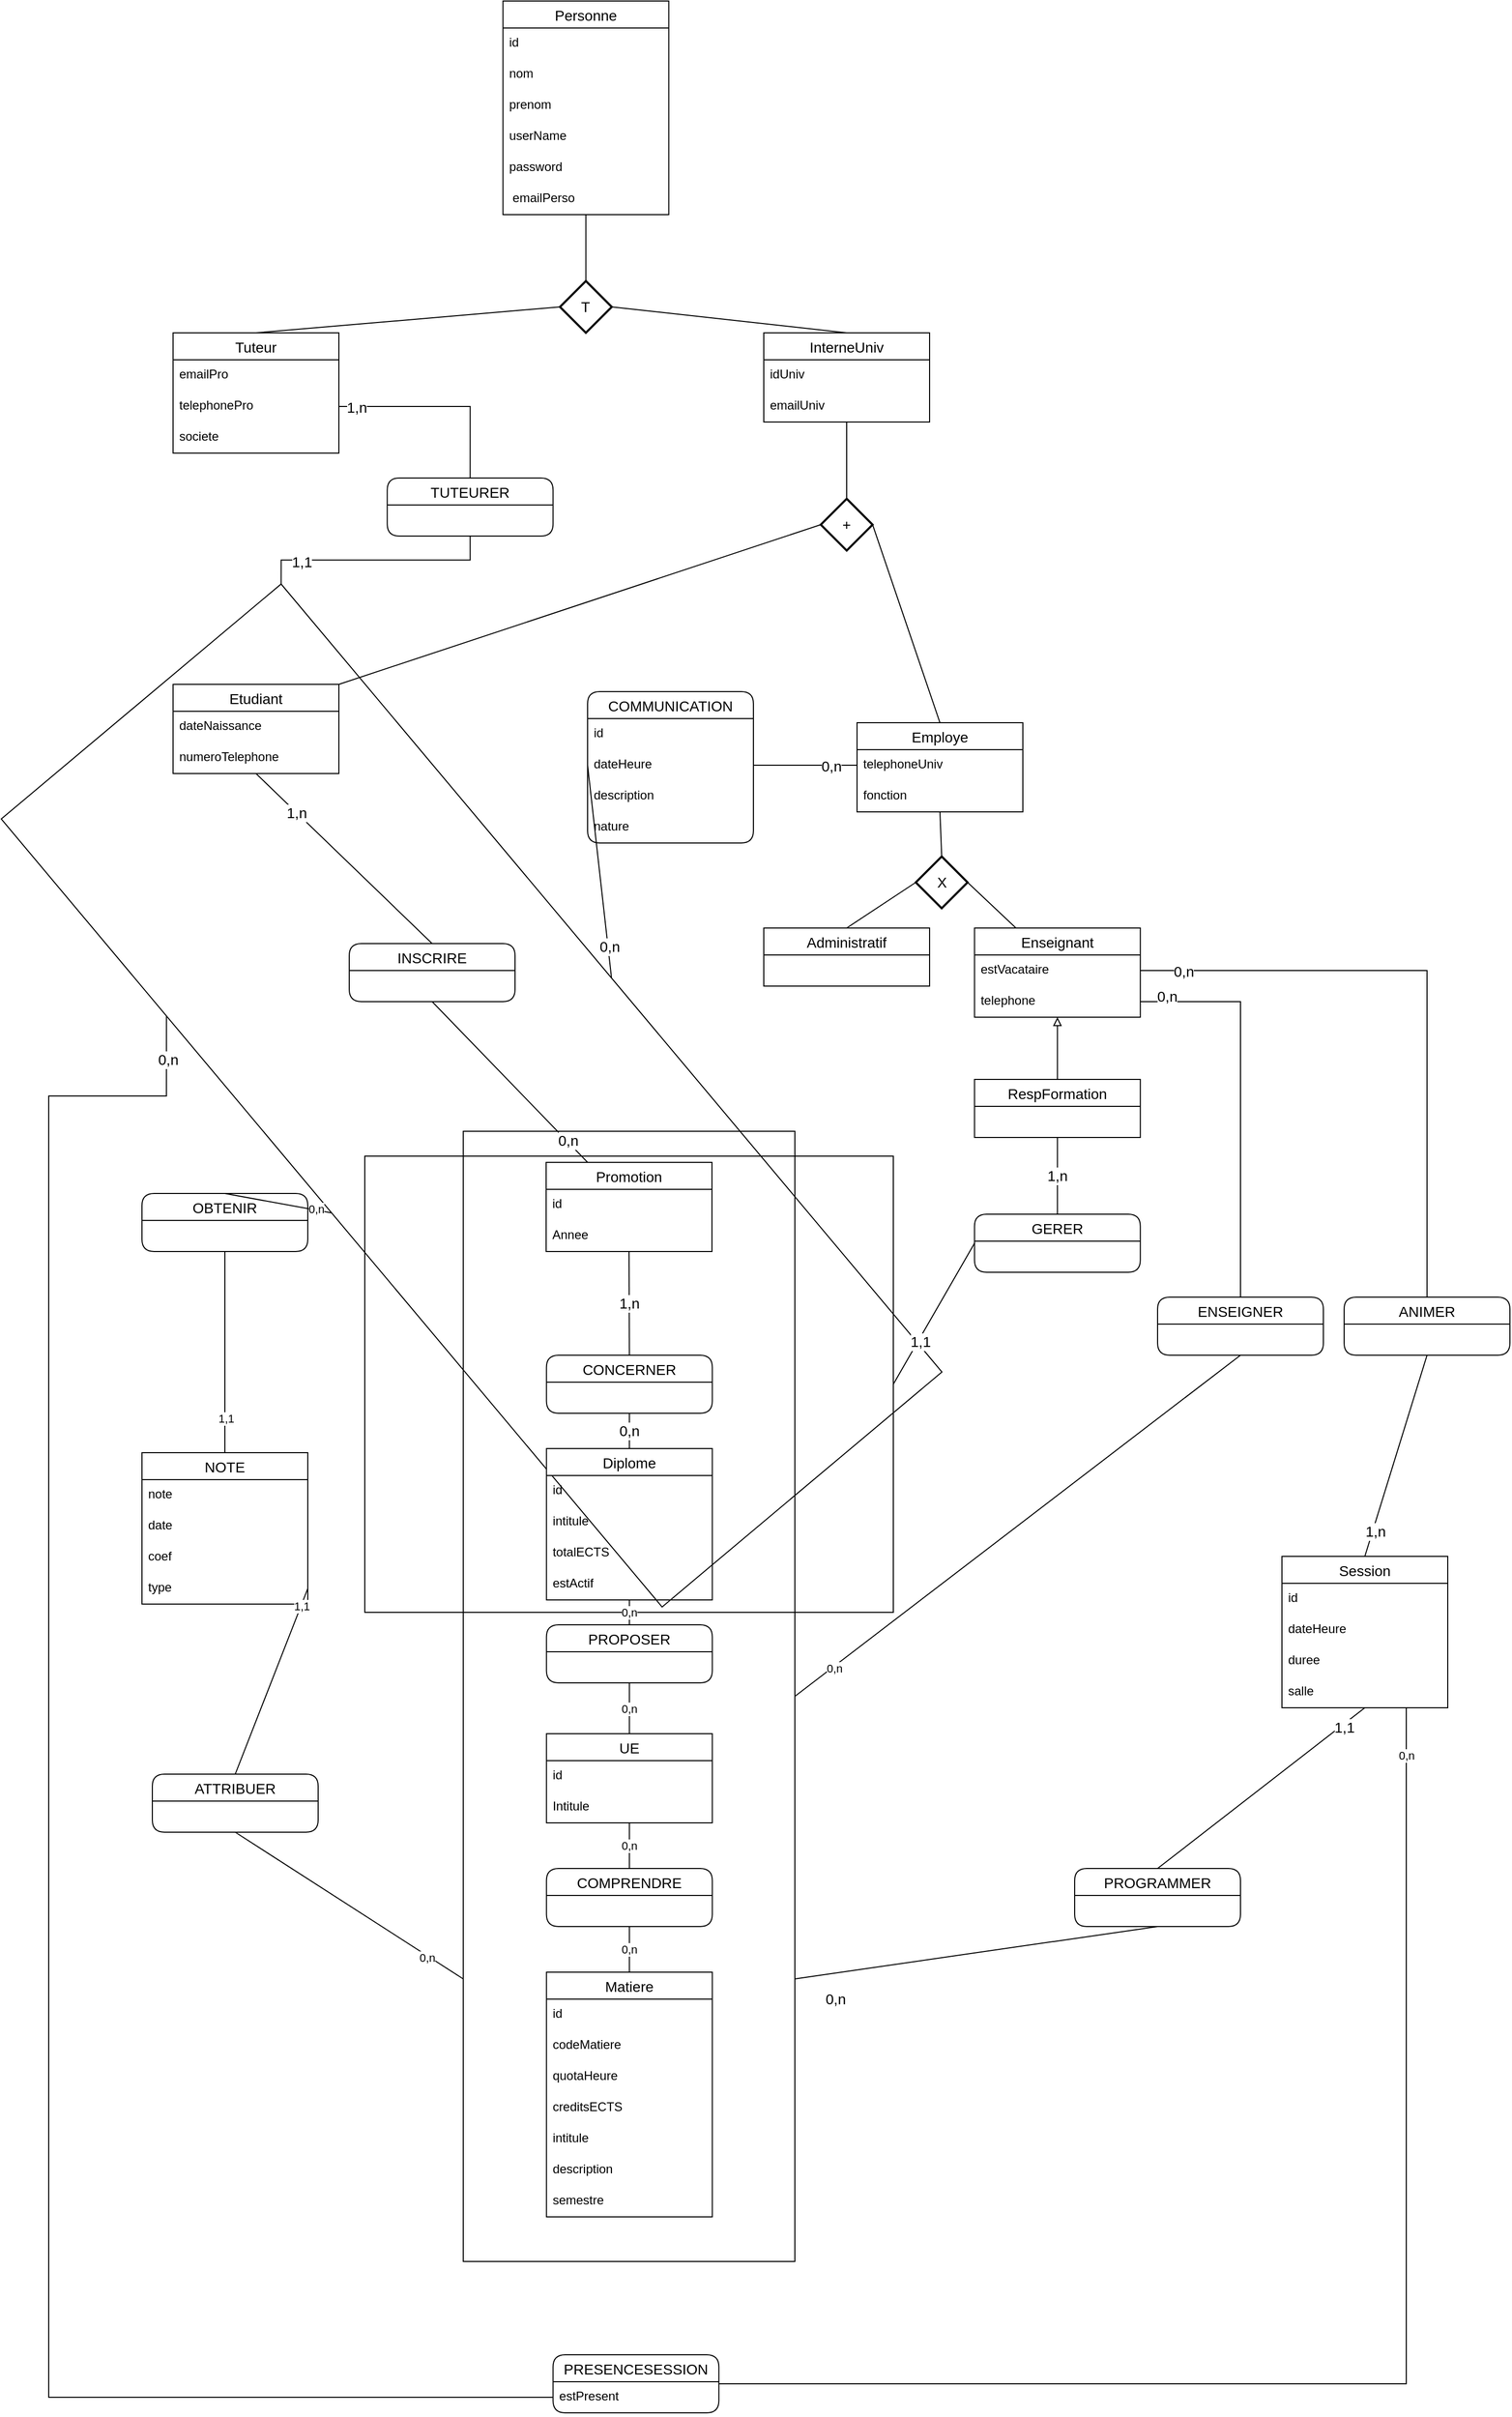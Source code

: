 <mxfile version="14.1.8" type="device"><diagram id="rpFKfoeSvzgaJjMg5E3Y" name="Page-1"><mxGraphModel dx="2290" dy="2015" grid="1" gridSize="10" guides="1" tooltips="1" connect="1" arrows="1" fold="1" page="1" pageScale="1" pageWidth="827" pageHeight="1169" math="0" shadow="0"><root><mxCell id="0"/><mxCell id="1" parent="0"/><mxCell id="PrtuL1rnlKl84tK8zov6-2" value="" style="rounded=0;whiteSpace=wrap;html=1;fillColor=none;" vertex="1" parent="1"><mxGeometry x="345" y="924" width="510" height="440" as="geometry"/></mxCell><mxCell id="FFL7MFZienqglVboOI_r-2" style="rounded=0;orthogonalLoop=1;jettySize=auto;html=1;exitX=0;exitY=0.75;exitDx=0;exitDy=0;entryX=0.5;entryY=1;entryDx=0;entryDy=0;endArrow=none;endFill=0;" parent="1" source="j563xRHMM8mKRZZIL-Bn-172" target="FFL7MFZienqglVboOI_r-1" edge="1"><mxGeometry relative="1" as="geometry"><mxPoint x="340" y="1718" as="targetPoint"/></mxGeometry></mxCell><mxCell id="FFL7MFZienqglVboOI_r-5" value="0,n" style="edgeLabel;html=1;align=center;verticalAlign=middle;resizable=0;points=[];" parent="FFL7MFZienqglVboOI_r-2" vertex="1" connectable="0"><mxGeometry x="-0.685" y="2" relative="1" as="geometry"><mxPoint as="offset"/></mxGeometry></mxCell><mxCell id="j563xRHMM8mKRZZIL-Bn-172" value="" style="rounded=0;whiteSpace=wrap;html=1;startSize=26;fontSize=14;fillColor=none;" parent="1" vertex="1"><mxGeometry x="440" y="900" width="320" height="1090" as="geometry"/></mxCell><mxCell id="j563xRHMM8mKRZZIL-Bn-251" value="" style="rounded=0;whiteSpace=wrap;html=1;startSize=26;fontSize=14;rotation=50;fillColor=none;" parent="1" vertex="1"><mxGeometry x="-47.94" y="689.26" width="992.02" height="352.5" as="geometry"/></mxCell><mxCell id="j563xRHMM8mKRZZIL-Bn-14" value="0,n" style="edgeStyle=orthogonalEdgeStyle;rounded=0;orthogonalLoop=1;jettySize=auto;html=1;endArrow=none;endFill=0;" parent="1" source="j563xRHMM8mKRZZIL-Bn-1" target="j563xRHMM8mKRZZIL-Bn-10" edge="1"><mxGeometry relative="1" as="geometry"/></mxCell><mxCell id="j563xRHMM8mKRZZIL-Bn-1" value="Matiere" style="swimlane;fontStyle=0;childLayout=stackLayout;horizontal=1;startSize=26;horizontalStack=0;resizeParent=1;resizeParentMax=0;resizeLast=0;collapsible=1;marginBottom=0;align=center;fontSize=14;" parent="1" vertex="1"><mxGeometry x="520.32" y="1711" width="160" height="236" as="geometry"/></mxCell><mxCell id="j563xRHMM8mKRZZIL-Bn-2" value="id" style="text;strokeColor=none;fillColor=none;spacingLeft=4;spacingRight=4;overflow=hidden;rotatable=0;points=[[0,0.5],[1,0.5]];portConstraint=eastwest;fontSize=12;" parent="j563xRHMM8mKRZZIL-Bn-1" vertex="1"><mxGeometry y="26" width="160" height="30" as="geometry"/></mxCell><mxCell id="j563xRHMM8mKRZZIL-Bn-34" value="codeMatiere" style="text;strokeColor=none;fillColor=none;spacingLeft=4;spacingRight=4;overflow=hidden;rotatable=0;points=[[0,0.5],[1,0.5]];portConstraint=eastwest;fontSize=12;" parent="j563xRHMM8mKRZZIL-Bn-1" vertex="1"><mxGeometry y="56" width="160" height="30" as="geometry"/></mxCell><mxCell id="j563xRHMM8mKRZZIL-Bn-35" value="quotaHeure" style="text;strokeColor=none;fillColor=none;spacingLeft=4;spacingRight=4;overflow=hidden;rotatable=0;points=[[0,0.5],[1,0.5]];portConstraint=eastwest;fontSize=12;" parent="j563xRHMM8mKRZZIL-Bn-1" vertex="1"><mxGeometry y="86" width="160" height="30" as="geometry"/></mxCell><mxCell id="j563xRHMM8mKRZZIL-Bn-36" value="creditsECTS" style="text;strokeColor=none;fillColor=none;spacingLeft=4;spacingRight=4;overflow=hidden;rotatable=0;points=[[0,0.5],[1,0.5]];portConstraint=eastwest;fontSize=12;" parent="j563xRHMM8mKRZZIL-Bn-1" vertex="1"><mxGeometry y="116" width="160" height="30" as="geometry"/></mxCell><mxCell id="j563xRHMM8mKRZZIL-Bn-37" value="intitule" style="text;strokeColor=none;fillColor=none;spacingLeft=4;spacingRight=4;overflow=hidden;rotatable=0;points=[[0,0.5],[1,0.5]];portConstraint=eastwest;fontSize=12;" parent="j563xRHMM8mKRZZIL-Bn-1" vertex="1"><mxGeometry y="146" width="160" height="30" as="geometry"/></mxCell><mxCell id="j563xRHMM8mKRZZIL-Bn-38" value="description" style="text;strokeColor=none;fillColor=none;spacingLeft=4;spacingRight=4;overflow=hidden;rotatable=0;points=[[0,0.5],[1,0.5]];portConstraint=eastwest;fontSize=12;" parent="j563xRHMM8mKRZZIL-Bn-1" vertex="1"><mxGeometry y="176" width="160" height="30" as="geometry"/></mxCell><mxCell id="j563xRHMM8mKRZZIL-Bn-106" value="semestre" style="text;strokeColor=none;fillColor=none;spacingLeft=4;spacingRight=4;overflow=hidden;rotatable=0;points=[[0,0.5],[1,0.5]];portConstraint=eastwest;fontSize=12;" parent="j563xRHMM8mKRZZIL-Bn-1" vertex="1"><mxGeometry y="206" width="160" height="30" as="geometry"/></mxCell><mxCell id="j563xRHMM8mKRZZIL-Bn-31" value="0,n" style="edgeStyle=orthogonalEdgeStyle;rounded=0;orthogonalLoop=1;jettySize=auto;html=1;exitX=0.5;exitY=0;exitDx=0;exitDy=0;entryX=0.5;entryY=1;entryDx=0;entryDy=0;endArrow=none;endFill=0;" parent="1" source="j563xRHMM8mKRZZIL-Bn-10" target="j563xRHMM8mKRZZIL-Bn-26" edge="1"><mxGeometry relative="1" as="geometry"/></mxCell><mxCell id="j563xRHMM8mKRZZIL-Bn-10" value="COMPRENDRE" style="swimlane;fontStyle=0;childLayout=stackLayout;horizontal=1;startSize=26;horizontalStack=0;resizeParent=1;resizeParentMax=0;resizeLast=0;collapsible=1;marginBottom=0;align=center;fontSize=14;rounded=1;" parent="1" vertex="1"><mxGeometry x="520.32" y="1611" width="160" height="56" as="geometry"/></mxCell><mxCell id="j563xRHMM8mKRZZIL-Bn-138" value="0,n" style="edgeStyle=none;rounded=0;orthogonalLoop=1;jettySize=auto;html=1;exitX=0.5;exitY=0;exitDx=0;exitDy=0;entryX=0.5;entryY=1;entryDx=0;entryDy=0;startSize=26;endArrow=none;endFill=0;fontSize=14;" parent="1" source="j563xRHMM8mKRZZIL-Bn-18" target="j563xRHMM8mKRZZIL-Bn-115" edge="1"><mxGeometry relative="1" as="geometry"/></mxCell><mxCell id="j563xRHMM8mKRZZIL-Bn-18" value="Diplome" style="swimlane;fontStyle=0;childLayout=stackLayout;horizontal=1;startSize=26;horizontalStack=0;resizeParent=1;resizeParentMax=0;resizeLast=0;collapsible=1;marginBottom=0;align=center;fontSize=14;" parent="1" vertex="1"><mxGeometry x="520.32" y="1206" width="160" height="146" as="geometry"/></mxCell><mxCell id="j563xRHMM8mKRZZIL-Bn-19" value="id" style="text;strokeColor=none;fillColor=none;spacingLeft=4;spacingRight=4;overflow=hidden;rotatable=0;points=[[0,0.5],[1,0.5]];portConstraint=eastwest;fontSize=12;" parent="j563xRHMM8mKRZZIL-Bn-18" vertex="1"><mxGeometry y="26" width="160" height="30" as="geometry"/></mxCell><mxCell id="j563xRHMM8mKRZZIL-Bn-40" value="intitule" style="text;strokeColor=none;fillColor=none;spacingLeft=4;spacingRight=4;overflow=hidden;rotatable=0;points=[[0,0.5],[1,0.5]];portConstraint=eastwest;fontSize=12;" parent="j563xRHMM8mKRZZIL-Bn-18" vertex="1"><mxGeometry y="56" width="160" height="30" as="geometry"/></mxCell><mxCell id="j563xRHMM8mKRZZIL-Bn-112" value="totalECTS" style="text;strokeColor=none;fillColor=none;spacingLeft=4;spacingRight=4;overflow=hidden;rotatable=0;points=[[0,0.5],[1,0.5]];portConstraint=eastwest;fontSize=12;" parent="j563xRHMM8mKRZZIL-Bn-18" vertex="1"><mxGeometry y="86" width="160" height="30" as="geometry"/></mxCell><mxCell id="hlmZRe7ERdt_33pC8Czv-1" value="estActif" style="text;strokeColor=none;fillColor=none;spacingLeft=4;spacingRight=4;overflow=hidden;rotatable=0;points=[[0,0.5],[1,0.5]];portConstraint=eastwest;fontSize=12;" parent="j563xRHMM8mKRZZIL-Bn-18" vertex="1"><mxGeometry y="116" width="160" height="30" as="geometry"/></mxCell><mxCell id="j563xRHMM8mKRZZIL-Bn-29" value="0,n" style="edgeStyle=orthogonalEdgeStyle;rounded=0;orthogonalLoop=1;jettySize=auto;html=1;exitX=0.5;exitY=0;exitDx=0;exitDy=0;entryX=0.5;entryY=1;entryDx=0;entryDy=0;endArrow=none;endFill=0;" parent="1" source="j563xRHMM8mKRZZIL-Bn-25" target="j563xRHMM8mKRZZIL-Bn-18" edge="1"><mxGeometry relative="1" as="geometry"/></mxCell><mxCell id="j563xRHMM8mKRZZIL-Bn-25" value="PROPOSER" style="swimlane;fontStyle=0;childLayout=stackLayout;horizontal=1;startSize=26;horizontalStack=0;resizeParent=1;resizeParentMax=0;resizeLast=0;collapsible=1;marginBottom=0;align=center;fontSize=14;rounded=1;" parent="1" vertex="1"><mxGeometry x="520.32" y="1376" width="160" height="56" as="geometry"/></mxCell><mxCell id="j563xRHMM8mKRZZIL-Bn-28" value="0,n" style="edgeStyle=orthogonalEdgeStyle;rounded=0;orthogonalLoop=1;jettySize=auto;html=1;exitX=0.5;exitY=0;exitDx=0;exitDy=0;entryX=0.5;entryY=1;entryDx=0;entryDy=0;endArrow=none;endFill=0;" parent="1" source="j563xRHMM8mKRZZIL-Bn-26" target="j563xRHMM8mKRZZIL-Bn-25" edge="1"><mxGeometry relative="1" as="geometry"/></mxCell><mxCell id="j563xRHMM8mKRZZIL-Bn-26" value="UE" style="swimlane;fontStyle=0;childLayout=stackLayout;horizontal=1;startSize=26;horizontalStack=0;resizeParent=1;resizeParentMax=0;resizeLast=0;collapsible=1;marginBottom=0;align=center;fontSize=14;" parent="1" vertex="1"><mxGeometry x="520.32" y="1481" width="160" height="86" as="geometry"/></mxCell><mxCell id="j563xRHMM8mKRZZIL-Bn-27" value="id" style="text;strokeColor=none;fillColor=none;spacingLeft=4;spacingRight=4;overflow=hidden;rotatable=0;points=[[0,0.5],[1,0.5]];portConstraint=eastwest;fontSize=12;" parent="j563xRHMM8mKRZZIL-Bn-26" vertex="1"><mxGeometry y="26" width="160" height="30" as="geometry"/></mxCell><mxCell id="j563xRHMM8mKRZZIL-Bn-39" value="Intitule" style="text;strokeColor=none;fillColor=none;spacingLeft=4;spacingRight=4;overflow=hidden;rotatable=0;points=[[0,0.5],[1,0.5]];portConstraint=eastwest;fontSize=12;" parent="j563xRHMM8mKRZZIL-Bn-26" vertex="1"><mxGeometry y="56" width="160" height="30" as="geometry"/></mxCell><mxCell id="j563xRHMM8mKRZZIL-Bn-57" value="InterneUniv" style="swimlane;fontStyle=0;childLayout=stackLayout;horizontal=1;startSize=26;horizontalStack=0;resizeParent=1;resizeParentMax=0;resizeLast=0;collapsible=1;marginBottom=0;align=center;fontSize=14;" parent="1" vertex="1"><mxGeometry x="730.01" y="130" width="160" height="86" as="geometry"/></mxCell><mxCell id="j563xRHMM8mKRZZIL-Bn-58" value="idUniv" style="text;strokeColor=none;fillColor=none;spacingLeft=4;spacingRight=4;overflow=hidden;rotatable=0;points=[[0,0.5],[1,0.5]];portConstraint=eastwest;fontSize=12;" parent="j563xRHMM8mKRZZIL-Bn-57" vertex="1"><mxGeometry y="26" width="160" height="30" as="geometry"/></mxCell><mxCell id="j563xRHMM8mKRZZIL-Bn-59" value="emailUniv" style="text;strokeColor=none;fillColor=none;spacingLeft=4;spacingRight=4;overflow=hidden;rotatable=0;points=[[0,0.5],[1,0.5]];portConstraint=eastwest;fontSize=12;" parent="j563xRHMM8mKRZZIL-Bn-57" vertex="1"><mxGeometry y="56" width="160" height="30" as="geometry"/></mxCell><mxCell id="j563xRHMM8mKRZZIL-Bn-61" value="Personne" style="swimlane;fontStyle=0;childLayout=stackLayout;horizontal=1;startSize=26;horizontalStack=0;resizeParent=1;resizeParentMax=0;resizeLast=0;collapsible=1;marginBottom=0;align=center;fontSize=14;" parent="1" vertex="1"><mxGeometry x="478.34" y="-190" width="160" height="206" as="geometry"/></mxCell><mxCell id="j563xRHMM8mKRZZIL-Bn-62" value="id" style="text;strokeColor=none;fillColor=none;spacingLeft=4;spacingRight=4;overflow=hidden;rotatable=0;points=[[0,0.5],[1,0.5]];portConstraint=eastwest;fontSize=12;" parent="j563xRHMM8mKRZZIL-Bn-61" vertex="1"><mxGeometry y="26" width="160" height="30" as="geometry"/></mxCell><mxCell id="j563xRHMM8mKRZZIL-Bn-63" value="nom" style="text;strokeColor=none;fillColor=none;spacingLeft=4;spacingRight=4;overflow=hidden;rotatable=0;points=[[0,0.5],[1,0.5]];portConstraint=eastwest;fontSize=12;" parent="j563xRHMM8mKRZZIL-Bn-61" vertex="1"><mxGeometry y="56" width="160" height="30" as="geometry"/></mxCell><mxCell id="j563xRHMM8mKRZZIL-Bn-64" value="prenom" style="text;strokeColor=none;fillColor=none;spacingLeft=4;spacingRight=4;overflow=hidden;rotatable=0;points=[[0,0.5],[1,0.5]];portConstraint=eastwest;fontSize=12;" parent="j563xRHMM8mKRZZIL-Bn-61" vertex="1"><mxGeometry y="86" width="160" height="30" as="geometry"/></mxCell><mxCell id="6xv1GOKm6Z95DP7xtfan-1" value="userName" style="text;strokeColor=none;fillColor=none;spacingLeft=4;spacingRight=4;overflow=hidden;rotatable=0;points=[[0,0.5],[1,0.5]];portConstraint=eastwest;fontSize=12;" parent="j563xRHMM8mKRZZIL-Bn-61" vertex="1"><mxGeometry y="116" width="160" height="30" as="geometry"/></mxCell><mxCell id="6xv1GOKm6Z95DP7xtfan-2" value="password" style="text;strokeColor=none;fillColor=none;spacingLeft=4;spacingRight=4;overflow=hidden;rotatable=0;points=[[0,0.5],[1,0.5]];portConstraint=eastwest;fontSize=12;" parent="j563xRHMM8mKRZZIL-Bn-61" vertex="1"><mxGeometry y="146" width="160" height="30" as="geometry"/></mxCell><mxCell id="6xv1GOKm6Z95DP7xtfan-4" value=" emailPerso" style="text;strokeColor=none;fillColor=none;spacingLeft=4;spacingRight=4;overflow=hidden;rotatable=0;points=[[0,0.5],[1,0.5]];portConstraint=eastwest;fontSize=12;" parent="j563xRHMM8mKRZZIL-Bn-61" vertex="1"><mxGeometry y="176" width="160" height="30" as="geometry"/></mxCell><mxCell id="j563xRHMM8mKRZZIL-Bn-66" value="Tuteur" style="swimlane;fontStyle=0;childLayout=stackLayout;horizontal=1;startSize=26;horizontalStack=0;resizeParent=1;resizeParentMax=0;resizeLast=0;collapsible=1;marginBottom=0;align=center;fontSize=14;" parent="1" vertex="1"><mxGeometry x="160" y="130" width="160" height="116" as="geometry"/></mxCell><mxCell id="j563xRHMM8mKRZZIL-Bn-67" value="emailPro" style="text;strokeColor=none;fillColor=none;spacingLeft=4;spacingRight=4;overflow=hidden;rotatable=0;points=[[0,0.5],[1,0.5]];portConstraint=eastwest;fontSize=12;" parent="j563xRHMM8mKRZZIL-Bn-66" vertex="1"><mxGeometry y="26" width="160" height="30" as="geometry"/></mxCell><mxCell id="j563xRHMM8mKRZZIL-Bn-68" value="telephonePro" style="text;strokeColor=none;fillColor=none;spacingLeft=4;spacingRight=4;overflow=hidden;rotatable=0;points=[[0,0.5],[1,0.5]];portConstraint=eastwest;fontSize=12;" parent="j563xRHMM8mKRZZIL-Bn-66" vertex="1"><mxGeometry y="56" width="160" height="30" as="geometry"/></mxCell><mxCell id="j563xRHMM8mKRZZIL-Bn-69" value="societe" style="text;strokeColor=none;fillColor=none;spacingLeft=4;spacingRight=4;overflow=hidden;rotatable=0;points=[[0,0.5],[1,0.5]];portConstraint=eastwest;fontSize=12;" parent="j563xRHMM8mKRZZIL-Bn-66" vertex="1"><mxGeometry y="86" width="160" height="30" as="geometry"/></mxCell><mxCell id="j563xRHMM8mKRZZIL-Bn-93" style="rounded=0;orthogonalLoop=1;jettySize=auto;html=1;exitX=1;exitY=0;exitDx=0;exitDy=0;entryX=0;entryY=0.5;entryDx=0;entryDy=0;entryPerimeter=0;startSize=26;endArrow=none;endFill=0;fontSize=14;" parent="1" source="j563xRHMM8mKRZZIL-Bn-70" target="j563xRHMM8mKRZZIL-Bn-223" edge="1"><mxGeometry relative="1" as="geometry"><mxPoint x="778.35" y="406" as="targetPoint"/></mxGeometry></mxCell><mxCell id="j563xRHMM8mKRZZIL-Bn-150" style="edgeStyle=none;rounded=0;orthogonalLoop=1;jettySize=auto;html=1;exitX=0.5;exitY=0;exitDx=0;exitDy=0;startSize=26;endArrow=none;endFill=0;fontSize=14;entryX=0;entryY=0.5;entryDx=0;entryDy=0;" parent="1" source="j563xRHMM8mKRZZIL-Bn-251" target="j563xRHMM8mKRZZIL-Bn-247" edge="1"><mxGeometry relative="1" as="geometry"><mxPoint x="490" y="610" as="targetPoint"/></mxGeometry></mxCell><mxCell id="j563xRHMM8mKRZZIL-Bn-211" value="0,n" style="edgeLabel;html=1;align=center;verticalAlign=middle;resizable=0;points=[];fontSize=14;" parent="j563xRHMM8mKRZZIL-Bn-150" vertex="1" connectable="0"><mxGeometry x="-0.698" y="-1" relative="1" as="geometry"><mxPoint as="offset"/></mxGeometry></mxCell><mxCell id="j563xRHMM8mKRZZIL-Bn-70" value="Etudiant" style="swimlane;fontStyle=0;childLayout=stackLayout;horizontal=1;startSize=26;horizontalStack=0;resizeParent=1;resizeParentMax=0;resizeLast=0;collapsible=1;marginBottom=0;align=center;fontSize=14;" parent="1" vertex="1"><mxGeometry x="160" y="469" width="160" height="86" as="geometry"/></mxCell><mxCell id="j563xRHMM8mKRZZIL-Bn-71" value="dateNaissance" style="text;strokeColor=none;fillColor=none;spacingLeft=4;spacingRight=4;overflow=hidden;rotatable=0;points=[[0,0.5],[1,0.5]];portConstraint=eastwest;fontSize=12;" parent="j563xRHMM8mKRZZIL-Bn-70" vertex="1"><mxGeometry y="26" width="160" height="30" as="geometry"/></mxCell><mxCell id="j563xRHMM8mKRZZIL-Bn-73" value="numeroTelephone" style="text;strokeColor=none;fillColor=none;spacingLeft=4;spacingRight=4;overflow=hidden;rotatable=0;points=[[0,0.5],[1,0.5]];portConstraint=eastwest;fontSize=12;" parent="j563xRHMM8mKRZZIL-Bn-70" vertex="1"><mxGeometry y="56" width="160" height="30" as="geometry"/></mxCell><mxCell id="j563xRHMM8mKRZZIL-Bn-149" style="edgeStyle=none;rounded=0;orthogonalLoop=1;jettySize=auto;html=1;exitX=0;exitY=0.5;exitDx=0;exitDy=0;startSize=26;endArrow=none;endFill=0;fontSize=14;entryX=1;entryY=0.5;entryDx=0;entryDy=0;" parent="1" source="j563xRHMM8mKRZZIL-Bn-153" target="j563xRHMM8mKRZZIL-Bn-247" edge="1"><mxGeometry relative="1" as="geometry"><mxPoint x="730.01" y="551" as="sourcePoint"/><mxPoint x="770" y="610" as="targetPoint"/></mxGeometry></mxCell><mxCell id="j563xRHMM8mKRZZIL-Bn-210" value="0,n" style="edgeLabel;html=1;align=center;verticalAlign=middle;resizable=0;points=[];fontSize=14;" parent="j563xRHMM8mKRZZIL-Bn-149" vertex="1" connectable="0"><mxGeometry x="-0.492" y="1" relative="1" as="geometry"><mxPoint as="offset"/></mxGeometry></mxCell><mxCell id="j563xRHMM8mKRZZIL-Bn-155" style="edgeStyle=none;rounded=0;orthogonalLoop=1;jettySize=auto;html=1;exitX=0.5;exitY=0;exitDx=0;exitDy=0;entryX=0;entryY=0.5;entryDx=0;entryDy=0;entryPerimeter=0;startSize=26;endArrow=none;endFill=0;fontSize=14;" parent="1" source="j563xRHMM8mKRZZIL-Bn-74" target="j563xRHMM8mKRZZIL-Bn-221" edge="1"><mxGeometry relative="1" as="geometry"><mxPoint x="870.02" y="675.0" as="targetPoint"/></mxGeometry></mxCell><mxCell id="j563xRHMM8mKRZZIL-Bn-74" value="Administratif" style="swimlane;fontStyle=0;childLayout=stackLayout;horizontal=1;startSize=26;horizontalStack=0;resizeParent=1;resizeParentMax=0;resizeLast=0;collapsible=1;marginBottom=0;align=center;fontSize=14;" parent="1" vertex="1"><mxGeometry x="730.01" y="704" width="160" height="56" as="geometry"/></mxCell><mxCell id="j563xRHMM8mKRZZIL-Bn-127" value="1,n" style="edgeStyle=none;rounded=0;orthogonalLoop=1;jettySize=auto;html=1;exitX=0.5;exitY=1;exitDx=0;exitDy=0;entryX=0.5;entryY=0;entryDx=0;entryDy=0;startSize=26;endArrow=none;endFill=0;fontSize=14;" parent="1" source="j563xRHMM8mKRZZIL-Bn-78" target="j563xRHMM8mKRZZIL-Bn-126" edge="1"><mxGeometry relative="1" as="geometry"/></mxCell><mxCell id="j563xRHMM8mKRZZIL-Bn-232" style="edgeStyle=none;rounded=0;orthogonalLoop=1;jettySize=auto;html=1;exitX=0.5;exitY=0;exitDx=0;exitDy=0;entryX=0.5;entryY=1;entryDx=0;entryDy=0;startSize=26;endArrow=block;endFill=0;fontSize=14;" parent="1" source="j563xRHMM8mKRZZIL-Bn-78" target="j563xRHMM8mKRZZIL-Bn-82" edge="1"><mxGeometry relative="1" as="geometry"/></mxCell><mxCell id="j563xRHMM8mKRZZIL-Bn-78" value="RespFormation" style="swimlane;fontStyle=0;childLayout=stackLayout;horizontal=1;startSize=26;horizontalStack=0;resizeParent=1;resizeParentMax=0;resizeLast=0;collapsible=1;marginBottom=0;align=center;fontSize=14;" parent="1" vertex="1"><mxGeometry x="933.35" y="850" width="160" height="56" as="geometry"/></mxCell><mxCell id="j563xRHMM8mKRZZIL-Bn-164" style="edgeStyle=orthogonalEdgeStyle;rounded=0;orthogonalLoop=1;jettySize=auto;html=1;exitX=1;exitY=0.5;exitDx=0;exitDy=0;entryX=0.5;entryY=0;entryDx=0;entryDy=0;startSize=26;endArrow=none;endFill=0;fontSize=14;" parent="1" source="j563xRHMM8mKRZZIL-Bn-97" target="j563xRHMM8mKRZZIL-Bn-162" edge="1"><mxGeometry relative="1" as="geometry"/></mxCell><mxCell id="j563xRHMM8mKRZZIL-Bn-218" value="0,n" style="edgeLabel;html=1;align=center;verticalAlign=middle;resizable=0;points=[];fontSize=14;" parent="j563xRHMM8mKRZZIL-Bn-164" vertex="1" connectable="0"><mxGeometry x="-0.869" y="5" relative="1" as="geometry"><mxPoint as="offset"/></mxGeometry></mxCell><mxCell id="j563xRHMM8mKRZZIL-Bn-166" style="edgeStyle=orthogonalEdgeStyle;rounded=0;orthogonalLoop=1;jettySize=auto;html=1;exitX=1;exitY=0.5;exitDx=0;exitDy=0;entryX=0.5;entryY=0;entryDx=0;entryDy=0;startSize=26;endArrow=none;endFill=0;fontSize=14;" parent="1" source="j563xRHMM8mKRZZIL-Bn-83" target="j563xRHMM8mKRZZIL-Bn-163" edge="1"><mxGeometry relative="1" as="geometry"/></mxCell><mxCell id="j563xRHMM8mKRZZIL-Bn-220" value="0,n" style="edgeLabel;html=1;align=center;verticalAlign=middle;resizable=0;points=[];fontSize=14;" parent="j563xRHMM8mKRZZIL-Bn-166" vertex="1" connectable="0"><mxGeometry x="-0.86" y="-1" relative="1" as="geometry"><mxPoint as="offset"/></mxGeometry></mxCell><mxCell id="j563xRHMM8mKRZZIL-Bn-82" value="Enseignant" style="swimlane;fontStyle=0;childLayout=stackLayout;horizontal=1;startSize=26;horizontalStack=0;resizeParent=1;resizeParentMax=0;resizeLast=0;collapsible=1;marginBottom=0;align=center;fontSize=14;" parent="1" vertex="1"><mxGeometry x="933.35" y="704" width="160" height="86" as="geometry"/></mxCell><mxCell id="j563xRHMM8mKRZZIL-Bn-83" value="estVacataire" style="text;strokeColor=none;fillColor=none;spacingLeft=4;spacingRight=4;overflow=hidden;rotatable=0;points=[[0,0.5],[1,0.5]];portConstraint=eastwest;fontSize=12;" parent="j563xRHMM8mKRZZIL-Bn-82" vertex="1"><mxGeometry y="26" width="160" height="30" as="geometry"/></mxCell><mxCell id="j563xRHMM8mKRZZIL-Bn-97" value="telephone" style="text;strokeColor=none;fillColor=none;spacingLeft=4;spacingRight=4;overflow=hidden;rotatable=0;points=[[0,0.5],[1,0.5]];portConstraint=eastwest;fontSize=12;" parent="j563xRHMM8mKRZZIL-Bn-82" vertex="1"><mxGeometry y="56" width="160" height="30" as="geometry"/></mxCell><mxCell id="j563xRHMM8mKRZZIL-Bn-90" style="edgeStyle=orthogonalEdgeStyle;rounded=0;orthogonalLoop=1;jettySize=auto;html=1;exitX=0.5;exitY=0;exitDx=0;exitDy=0;exitPerimeter=0;entryX=0.5;entryY=1;entryDx=0;entryDy=0;startSize=26;endArrow=none;endFill=0;fontSize=14;" parent="1" source="j563xRHMM8mKRZZIL-Bn-231" target="j563xRHMM8mKRZZIL-Bn-61" edge="1"><mxGeometry relative="1" as="geometry"><mxPoint x="558.335" y="200" as="sourcePoint"/></mxGeometry></mxCell><mxCell id="j563xRHMM8mKRZZIL-Bn-131" style="edgeStyle=none;rounded=0;orthogonalLoop=1;jettySize=auto;html=1;exitX=1;exitY=0.5;exitDx=0;exitDy=0;exitPerimeter=0;entryX=0.5;entryY=0;entryDx=0;entryDy=0;startSize=26;endArrow=none;endFill=0;fontSize=14;" parent="1" source="j563xRHMM8mKRZZIL-Bn-231" target="j563xRHMM8mKRZZIL-Bn-57" edge="1"><mxGeometry relative="1" as="geometry"><mxPoint x="590" y="110" as="sourcePoint"/></mxGeometry></mxCell><mxCell id="j563xRHMM8mKRZZIL-Bn-132" style="edgeStyle=none;rounded=0;orthogonalLoop=1;jettySize=auto;html=1;exitX=0;exitY=0.5;exitDx=0;exitDy=0;exitPerimeter=0;entryX=0.5;entryY=0;entryDx=0;entryDy=0;startSize=26;endArrow=none;endFill=0;fontSize=14;" parent="1" source="j563xRHMM8mKRZZIL-Bn-231" target="j563xRHMM8mKRZZIL-Bn-66" edge="1"><mxGeometry relative="1" as="geometry"><mxPoint x="526.67" y="110" as="sourcePoint"/></mxGeometry></mxCell><mxCell id="j563xRHMM8mKRZZIL-Bn-92" style="edgeStyle=orthogonalEdgeStyle;rounded=0;orthogonalLoop=1;jettySize=auto;html=1;exitX=0.5;exitY=0;exitDx=0;exitDy=0;exitPerimeter=0;entryX=0.5;entryY=1;entryDx=0;entryDy=0;startSize=26;endArrow=none;endFill=0;fontSize=14;" parent="1" source="j563xRHMM8mKRZZIL-Bn-223" target="j563xRHMM8mKRZZIL-Bn-57" edge="1"><mxGeometry relative="1" as="geometry"><mxPoint x="810.015" y="366" as="sourcePoint"/></mxGeometry></mxCell><mxCell id="j563xRHMM8mKRZZIL-Bn-98" value="Session" style="swimlane;fontStyle=0;childLayout=stackLayout;horizontal=1;startSize=26;horizontalStack=0;resizeParent=1;resizeParentMax=0;resizeLast=0;collapsible=1;marginBottom=0;align=center;fontSize=14;" parent="1" vertex="1"><mxGeometry x="1230" y="1310" width="160" height="146" as="geometry"/></mxCell><mxCell id="j563xRHMM8mKRZZIL-Bn-99" value="id" style="text;strokeColor=none;fillColor=none;spacingLeft=4;spacingRight=4;overflow=hidden;rotatable=0;points=[[0,0.5],[1,0.5]];portConstraint=eastwest;fontSize=12;" parent="j563xRHMM8mKRZZIL-Bn-98" vertex="1"><mxGeometry y="26" width="160" height="30" as="geometry"/></mxCell><mxCell id="j563xRHMM8mKRZZIL-Bn-100" value="dateHeure" style="text;strokeColor=none;fillColor=none;spacingLeft=4;spacingRight=4;overflow=hidden;rotatable=0;points=[[0,0.5],[1,0.5]];portConstraint=eastwest;fontSize=12;" parent="j563xRHMM8mKRZZIL-Bn-98" vertex="1"><mxGeometry y="56" width="160" height="30" as="geometry"/></mxCell><mxCell id="j563xRHMM8mKRZZIL-Bn-101" value="duree" style="text;strokeColor=none;fillColor=none;spacingLeft=4;spacingRight=4;overflow=hidden;rotatable=0;points=[[0,0.5],[1,0.5]];portConstraint=eastwest;fontSize=12;" parent="j563xRHMM8mKRZZIL-Bn-98" vertex="1"><mxGeometry y="86" width="160" height="30" as="geometry"/></mxCell><mxCell id="j563xRHMM8mKRZZIL-Bn-177" value="salle" style="text;strokeColor=none;fillColor=none;spacingLeft=4;spacingRight=4;overflow=hidden;rotatable=0;points=[[0,0.5],[1,0.5]];portConstraint=eastwest;fontSize=12;" parent="j563xRHMM8mKRZZIL-Bn-98" vertex="1"><mxGeometry y="116" width="160" height="30" as="geometry"/></mxCell><mxCell id="j563xRHMM8mKRZZIL-Bn-107" value="Promotion" style="swimlane;fontStyle=0;childLayout=stackLayout;horizontal=1;startSize=26;horizontalStack=0;resizeParent=1;resizeParentMax=0;resizeLast=0;collapsible=1;marginBottom=0;align=center;fontSize=14;" parent="1" vertex="1"><mxGeometry x="520" y="930" width="160" height="86" as="geometry"/></mxCell><mxCell id="j563xRHMM8mKRZZIL-Bn-108" value="id" style="text;strokeColor=none;fillColor=none;spacingLeft=4;spacingRight=4;overflow=hidden;rotatable=0;points=[[0,0.5],[1,0.5]];portConstraint=eastwest;fontSize=12;" parent="j563xRHMM8mKRZZIL-Bn-107" vertex="1"><mxGeometry y="26" width="160" height="30" as="geometry"/></mxCell><mxCell id="j563xRHMM8mKRZZIL-Bn-120" value="Annee" style="text;strokeColor=none;fillColor=none;spacingLeft=4;spacingRight=4;overflow=hidden;rotatable=0;points=[[0,0.5],[1,0.5]];portConstraint=eastwest;fontSize=12;" parent="j563xRHMM8mKRZZIL-Bn-107" vertex="1"><mxGeometry y="56" width="160" height="30" as="geometry"/></mxCell><mxCell id="j563xRHMM8mKRZZIL-Bn-139" value="1,n" style="edgeStyle=none;rounded=0;orthogonalLoop=1;jettySize=auto;html=1;exitX=0.5;exitY=0;exitDx=0;exitDy=0;entryX=0.5;entryY=1;entryDx=0;entryDy=0;startSize=26;endArrow=none;endFill=0;fontSize=14;" parent="1" source="j563xRHMM8mKRZZIL-Bn-115" target="j563xRHMM8mKRZZIL-Bn-107" edge="1"><mxGeometry relative="1" as="geometry"/></mxCell><mxCell id="j563xRHMM8mKRZZIL-Bn-115" value="CONCERNER" style="swimlane;fontStyle=0;childLayout=stackLayout;horizontal=1;startSize=26;horizontalStack=0;resizeParent=1;resizeParentMax=0;resizeLast=0;collapsible=1;marginBottom=0;align=center;fontSize=14;rounded=1;" parent="1" vertex="1"><mxGeometry x="520.32" y="1116" width="160" height="56" as="geometry"/></mxCell><mxCell id="j563xRHMM8mKRZZIL-Bn-130" style="edgeStyle=none;rounded=0;orthogonalLoop=1;jettySize=auto;html=1;exitX=0.5;exitY=1;exitDx=0;exitDy=0;entryX=0.25;entryY=0;entryDx=0;entryDy=0;startSize=26;endArrow=none;endFill=0;fontSize=14;" parent="1" source="j563xRHMM8mKRZZIL-Bn-125" target="j563xRHMM8mKRZZIL-Bn-107" edge="1"><mxGeometry relative="1" as="geometry"/></mxCell><mxCell id="j563xRHMM8mKRZZIL-Bn-208" value="0,n" style="edgeLabel;html=1;align=center;verticalAlign=middle;resizable=0;points=[];fontSize=14;" parent="j563xRHMM8mKRZZIL-Bn-130" vertex="1" connectable="0"><mxGeometry x="0.74" y="1" relative="1" as="geometry"><mxPoint as="offset"/></mxGeometry></mxCell><mxCell id="j563xRHMM8mKRZZIL-Bn-136" style="edgeStyle=none;rounded=0;orthogonalLoop=1;jettySize=auto;html=1;exitX=0.5;exitY=0;exitDx=0;exitDy=0;entryX=0.5;entryY=1;entryDx=0;entryDy=0;startSize=26;endArrow=none;endFill=0;fontSize=14;" parent="1" source="j563xRHMM8mKRZZIL-Bn-125" target="j563xRHMM8mKRZZIL-Bn-70" edge="1"><mxGeometry relative="1" as="geometry"/></mxCell><mxCell id="j563xRHMM8mKRZZIL-Bn-209" value="1,n" style="edgeLabel;html=1;align=center;verticalAlign=middle;resizable=0;points=[];fontSize=14;" parent="j563xRHMM8mKRZZIL-Bn-136" vertex="1" connectable="0"><mxGeometry x="0.539" relative="1" as="geometry"><mxPoint as="offset"/></mxGeometry></mxCell><mxCell id="j563xRHMM8mKRZZIL-Bn-125" value="INSCRIRE" style="swimlane;fontStyle=0;childLayout=stackLayout;horizontal=1;startSize=26;horizontalStack=0;resizeParent=1;resizeParentMax=0;resizeLast=0;collapsible=1;marginBottom=0;align=center;fontSize=14;rounded=1;" parent="1" vertex="1"><mxGeometry x="330" y="719" width="160" height="56" as="geometry"/></mxCell><mxCell id="j563xRHMM8mKRZZIL-Bn-128" style="edgeStyle=none;rounded=0;orthogonalLoop=1;jettySize=auto;html=1;exitX=0;exitY=0.5;exitDx=0;exitDy=0;entryX=1;entryY=0.5;entryDx=0;entryDy=0;startSize=26;endArrow=none;endFill=0;fontSize=14;" parent="1" source="j563xRHMM8mKRZZIL-Bn-126" target="PrtuL1rnlKl84tK8zov6-2" edge="1"><mxGeometry relative="1" as="geometry"/></mxCell><mxCell id="j563xRHMM8mKRZZIL-Bn-212" value="1,1" style="edgeLabel;html=1;align=center;verticalAlign=middle;resizable=0;points=[];fontSize=14;" parent="j563xRHMM8mKRZZIL-Bn-128" vertex="1" connectable="0"><mxGeometry x="0.378" y="2" relative="1" as="geometry"><mxPoint as="offset"/></mxGeometry></mxCell><mxCell id="j563xRHMM8mKRZZIL-Bn-126" value="GERER" style="swimlane;fontStyle=0;childLayout=stackLayout;horizontal=1;startSize=26;horizontalStack=0;resizeParent=1;resizeParentMax=0;resizeLast=0;collapsible=1;marginBottom=0;align=center;fontSize=14;rounded=1;" parent="1" vertex="1"><mxGeometry x="933.35" y="980" width="160" height="56" as="geometry"/></mxCell><mxCell id="j563xRHMM8mKRZZIL-Bn-135" style="edgeStyle=orthogonalEdgeStyle;rounded=0;orthogonalLoop=1;jettySize=auto;html=1;exitX=0.5;exitY=0;exitDx=0;exitDy=0;entryX=1;entryY=0.5;entryDx=0;entryDy=0;startSize=26;endArrow=none;endFill=0;fontSize=14;" parent="1" source="j563xRHMM8mKRZZIL-Bn-133" target="j563xRHMM8mKRZZIL-Bn-68" edge="1"><mxGeometry relative="1" as="geometry"/></mxCell><mxCell id="j563xRHMM8mKRZZIL-Bn-254" value="1,n" style="edgeLabel;html=1;align=center;verticalAlign=middle;resizable=0;points=[];fontSize=14;" parent="j563xRHMM8mKRZZIL-Bn-135" vertex="1" connectable="0"><mxGeometry x="0.823" y="1" relative="1" as="geometry"><mxPoint as="offset"/></mxGeometry></mxCell><mxCell id="j563xRHMM8mKRZZIL-Bn-252" style="edgeStyle=orthogonalEdgeStyle;rounded=0;orthogonalLoop=1;jettySize=auto;html=1;exitX=0.5;exitY=1;exitDx=0;exitDy=0;entryX=0;entryY=0;entryDx=0;entryDy=0;startSize=26;endArrow=none;endFill=0;fontSize=14;" parent="1" source="j563xRHMM8mKRZZIL-Bn-133" target="j563xRHMM8mKRZZIL-Bn-251" edge="1"><mxGeometry relative="1" as="geometry"/></mxCell><mxCell id="j563xRHMM8mKRZZIL-Bn-253" value="1,1" style="edgeLabel;html=1;align=center;verticalAlign=middle;resizable=0;points=[];fontSize=14;" parent="j563xRHMM8mKRZZIL-Bn-252" vertex="1" connectable="0"><mxGeometry x="0.63" y="2" relative="1" as="geometry"><mxPoint as="offset"/></mxGeometry></mxCell><mxCell id="j563xRHMM8mKRZZIL-Bn-133" value="TUTEURER" style="swimlane;fontStyle=0;childLayout=stackLayout;horizontal=1;startSize=26;horizontalStack=0;resizeParent=1;resizeParentMax=0;resizeLast=0;collapsible=1;marginBottom=0;align=center;fontSize=14;rounded=1;" parent="1" vertex="1"><mxGeometry x="366.67" y="270" width="160" height="56" as="geometry"/></mxCell><mxCell id="j563xRHMM8mKRZZIL-Bn-158" style="edgeStyle=none;rounded=0;orthogonalLoop=1;jettySize=auto;html=1;exitX=0.5;exitY=0;exitDx=0;exitDy=0;entryX=1;entryY=0.5;entryDx=0;entryDy=0;entryPerimeter=0;startSize=26;endArrow=none;endFill=0;fontSize=14;" parent="1" source="j563xRHMM8mKRZZIL-Bn-151" target="j563xRHMM8mKRZZIL-Bn-223" edge="1"><mxGeometry relative="1" as="geometry"><mxPoint x="810.015" y="406" as="targetPoint"/></mxGeometry></mxCell><mxCell id="j563xRHMM8mKRZZIL-Bn-151" value="Employe" style="swimlane;fontStyle=0;childLayout=stackLayout;horizontal=1;startSize=26;horizontalStack=0;resizeParent=1;resizeParentMax=0;resizeLast=0;collapsible=1;marginBottom=0;align=center;fontSize=14;" parent="1" vertex="1"><mxGeometry x="820" y="506" width="160" height="86" as="geometry"/></mxCell><mxCell id="j563xRHMM8mKRZZIL-Bn-153" value="telephoneUniv" style="text;strokeColor=none;fillColor=none;spacingLeft=4;spacingRight=4;overflow=hidden;rotatable=0;points=[[0,0.5],[1,0.5]];portConstraint=eastwest;fontSize=12;" parent="j563xRHMM8mKRZZIL-Bn-151" vertex="1"><mxGeometry y="26" width="160" height="30" as="geometry"/></mxCell><mxCell id="j563xRHMM8mKRZZIL-Bn-159" value="fonction" style="text;strokeColor=none;fillColor=none;spacingLeft=4;spacingRight=4;overflow=hidden;rotatable=0;points=[[0,0.5],[1,0.5]];portConstraint=eastwest;fontSize=12;" parent="j563xRHMM8mKRZZIL-Bn-151" vertex="1"><mxGeometry y="56" width="160" height="30" as="geometry"/></mxCell><mxCell id="j563xRHMM8mKRZZIL-Bn-157" style="edgeStyle=none;rounded=0;orthogonalLoop=1;jettySize=auto;html=1;exitX=0.5;exitY=0;exitDx=0;exitDy=0;exitPerimeter=0;entryX=0.5;entryY=1;entryDx=0;entryDy=0;startSize=26;endArrow=none;endFill=0;fontSize=14;" parent="1" source="j563xRHMM8mKRZZIL-Bn-221" target="j563xRHMM8mKRZZIL-Bn-151" edge="1"><mxGeometry relative="1" as="geometry"><mxPoint x="810.015" y="620.0" as="sourcePoint"/></mxGeometry></mxCell><mxCell id="j563xRHMM8mKRZZIL-Bn-165" style="edgeStyle=none;rounded=0;orthogonalLoop=1;jettySize=auto;html=1;exitX=0.5;exitY=1;exitDx=0;exitDy=0;entryX=1;entryY=0.5;entryDx=0;entryDy=0;startSize=26;endArrow=none;endFill=0;fontSize=14;" parent="1" source="j563xRHMM8mKRZZIL-Bn-162" target="j563xRHMM8mKRZZIL-Bn-172" edge="1"><mxGeometry relative="1" as="geometry"/></mxCell><mxCell id="5TgN7SpA_xDzBviRBjnf-11" value="0,n" style="edgeLabel;html=1;align=center;verticalAlign=middle;resizable=0;points=[];" parent="j563xRHMM8mKRZZIL-Bn-165" vertex="1" connectable="0"><mxGeometry x="0.826" y="1" relative="1" as="geometry"><mxPoint as="offset"/></mxGeometry></mxCell><mxCell id="j563xRHMM8mKRZZIL-Bn-162" value="ENSEIGNER" style="swimlane;fontStyle=0;childLayout=stackLayout;horizontal=1;startSize=26;horizontalStack=0;resizeParent=1;resizeParentMax=0;resizeLast=0;collapsible=1;marginBottom=0;align=center;fontSize=14;rounded=1;" parent="1" vertex="1"><mxGeometry x="1110" y="1060" width="160" height="56" as="geometry"/></mxCell><mxCell id="j563xRHMM8mKRZZIL-Bn-167" style="edgeStyle=none;rounded=0;orthogonalLoop=1;jettySize=auto;html=1;exitX=0.5;exitY=1;exitDx=0;exitDy=0;entryX=0.5;entryY=0;entryDx=0;entryDy=0;startSize=26;endArrow=none;endFill=0;fontSize=14;" parent="1" source="j563xRHMM8mKRZZIL-Bn-163" target="j563xRHMM8mKRZZIL-Bn-98" edge="1"><mxGeometry relative="1" as="geometry"/></mxCell><mxCell id="j563xRHMM8mKRZZIL-Bn-219" value="1,n" style="edgeLabel;html=1;align=center;verticalAlign=middle;resizable=0;points=[];fontSize=14;" parent="j563xRHMM8mKRZZIL-Bn-167" vertex="1" connectable="0"><mxGeometry x="0.741" y="2" relative="1" as="geometry"><mxPoint as="offset"/></mxGeometry></mxCell><mxCell id="j563xRHMM8mKRZZIL-Bn-163" value="ANIMER" style="swimlane;fontStyle=0;childLayout=stackLayout;horizontal=1;startSize=26;horizontalStack=0;resizeParent=1;resizeParentMax=0;resizeLast=0;collapsible=1;marginBottom=0;align=center;fontSize=14;rounded=1;" parent="1" vertex="1"><mxGeometry x="1290" y="1060" width="160" height="56" as="geometry"/></mxCell><mxCell id="j563xRHMM8mKRZZIL-Bn-170" style="edgeStyle=none;rounded=0;orthogonalLoop=1;jettySize=auto;html=1;exitX=0.5;exitY=0;exitDx=0;exitDy=0;entryX=0.5;entryY=1;entryDx=0;entryDy=0;startSize=26;endArrow=none;endFill=0;fontSize=14;" parent="1" source="j563xRHMM8mKRZZIL-Bn-169" target="j563xRHMM8mKRZZIL-Bn-98" edge="1"><mxGeometry relative="1" as="geometry"/></mxCell><mxCell id="j563xRHMM8mKRZZIL-Bn-214" value="1,1" style="edgeLabel;html=1;align=center;verticalAlign=middle;resizable=0;points=[];fontSize=14;" parent="j563xRHMM8mKRZZIL-Bn-170" vertex="1" connectable="0"><mxGeometry x="0.783" y="-3" relative="1" as="geometry"><mxPoint as="offset"/></mxGeometry></mxCell><mxCell id="j563xRHMM8mKRZZIL-Bn-171" style="edgeStyle=none;rounded=0;orthogonalLoop=1;jettySize=auto;html=1;exitX=0.5;exitY=1;exitDx=0;exitDy=0;entryX=1;entryY=0.75;entryDx=0;entryDy=0;startSize=26;endArrow=none;endFill=0;fontSize=14;" parent="1" source="j563xRHMM8mKRZZIL-Bn-169" target="j563xRHMM8mKRZZIL-Bn-172" edge="1"><mxGeometry relative="1" as="geometry"/></mxCell><mxCell id="j563xRHMM8mKRZZIL-Bn-213" value="0,n" style="edgeLabel;html=1;align=center;verticalAlign=middle;resizable=0;points=[];fontSize=14;" parent="j563xRHMM8mKRZZIL-Bn-171" vertex="1" connectable="0"><mxGeometry x="0.782" y="-2" relative="1" as="geometry"><mxPoint x="0.32" y="27" as="offset"/></mxGeometry></mxCell><mxCell id="j563xRHMM8mKRZZIL-Bn-169" value="PROGRAMMER" style="swimlane;fontStyle=0;childLayout=stackLayout;horizontal=1;startSize=26;horizontalStack=0;resizeParent=1;resizeParentMax=0;resizeLast=0;collapsible=1;marginBottom=0;align=center;fontSize=14;rounded=1;" parent="1" vertex="1"><mxGeometry x="1030" y="1611" width="160" height="56" as="geometry"/></mxCell><mxCell id="j563xRHMM8mKRZZIL-Bn-179" style="edgeStyle=orthogonalEdgeStyle;rounded=0;orthogonalLoop=1;jettySize=auto;html=1;exitX=1;exitY=0.5;exitDx=0;exitDy=0;entryX=0.75;entryY=1;entryDx=0;entryDy=0;startSize=26;endArrow=none;endFill=0;fontSize=14;" parent="1" source="j563xRHMM8mKRZZIL-Bn-173" target="j563xRHMM8mKRZZIL-Bn-98" edge="1"><mxGeometry relative="1" as="geometry"/></mxCell><mxCell id="5TgN7SpA_xDzBviRBjnf-12" value="0,n" style="edgeLabel;html=1;align=center;verticalAlign=middle;resizable=0;points=[];" parent="j563xRHMM8mKRZZIL-Bn-179" vertex="1" connectable="0"><mxGeometry x="0.93" relative="1" as="geometry"><mxPoint as="offset"/></mxGeometry></mxCell><mxCell id="j563xRHMM8mKRZZIL-Bn-173" value="PRESENCESESSION" style="swimlane;fontStyle=0;childLayout=stackLayout;horizontal=1;startSize=26;horizontalStack=0;resizeParent=1;resizeParentMax=0;resizeLast=0;collapsible=1;marginBottom=0;align=center;fontSize=14;rounded=1;" parent="1" vertex="1"><mxGeometry x="526.67" y="2080" width="160" height="56" as="geometry"/></mxCell><mxCell id="j563xRHMM8mKRZZIL-Bn-174" value="estPresent" style="text;strokeColor=none;fillColor=none;spacingLeft=4;spacingRight=4;overflow=hidden;rotatable=0;points=[[0,0.5],[1,0.5]];portConstraint=eastwest;fontSize=12;" parent="j563xRHMM8mKRZZIL-Bn-173" vertex="1"><mxGeometry y="26" width="160" height="30" as="geometry"/></mxCell><mxCell id="j563xRHMM8mKRZZIL-Bn-180" style="edgeStyle=orthogonalEdgeStyle;rounded=0;orthogonalLoop=1;jettySize=auto;html=1;exitX=0.25;exitY=1;exitDx=0;exitDy=0;entryX=0;entryY=0.5;entryDx=0;entryDy=0;startSize=26;endArrow=none;endFill=0;fontSize=14;" parent="1" source="j563xRHMM8mKRZZIL-Bn-251" target="j563xRHMM8mKRZZIL-Bn-174" edge="1"><mxGeometry relative="1" as="geometry"><Array as="points"><mxPoint x="154" y="866"/><mxPoint x="40" y="866"/><mxPoint x="40" y="2121"/></Array><mxPoint x="160" y="540" as="sourcePoint"/></mxGeometry></mxCell><mxCell id="j563xRHMM8mKRZZIL-Bn-216" value="0,n" style="edgeLabel;html=1;align=center;verticalAlign=middle;resizable=0;points=[];fontSize=14;" parent="j563xRHMM8mKRZZIL-Bn-180" vertex="1" connectable="0"><mxGeometry x="-0.957" y="1" relative="1" as="geometry"><mxPoint as="offset"/></mxGeometry></mxCell><mxCell id="j563xRHMM8mKRZZIL-Bn-222" style="rounded=0;orthogonalLoop=1;jettySize=auto;html=1;exitX=1;exitY=0.5;exitDx=0;exitDy=0;exitPerimeter=0;entryX=0.25;entryY=0;entryDx=0;entryDy=0;startSize=26;endArrow=none;endFill=0;fontSize=14;" parent="1" source="j563xRHMM8mKRZZIL-Bn-221" target="j563xRHMM8mKRZZIL-Bn-82" edge="1"><mxGeometry relative="1" as="geometry"/></mxCell><mxCell id="j563xRHMM8mKRZZIL-Bn-221" value="X" style="strokeWidth=2;html=1;shape=mxgraph.flowchart.decision;whiteSpace=wrap;rounded=1;startSize=26;fontSize=14;" parent="1" vertex="1"><mxGeometry x="876.68" y="635" width="50" height="50" as="geometry"/></mxCell><mxCell id="j563xRHMM8mKRZZIL-Bn-223" value="+" style="strokeWidth=2;html=1;shape=mxgraph.flowchart.decision;whiteSpace=wrap;rounded=1;startSize=26;fontSize=14;" parent="1" vertex="1"><mxGeometry x="785.01" y="290" width="50" height="50" as="geometry"/></mxCell><mxCell id="j563xRHMM8mKRZZIL-Bn-231" value="T" style="strokeWidth=2;html=1;shape=mxgraph.flowchart.decision;whiteSpace=wrap;rounded=1;startSize=26;fontSize=14;" parent="1" vertex="1"><mxGeometry x="533.34" y="80" width="50" height="50" as="geometry"/></mxCell><mxCell id="j563xRHMM8mKRZZIL-Bn-246" value="COMMUNICATION" style="swimlane;fontStyle=0;childLayout=stackLayout;horizontal=1;startSize=26;horizontalStack=0;resizeParent=1;resizeParentMax=0;resizeLast=0;collapsible=1;marginBottom=0;align=center;fontSize=14;rounded=1;" parent="1" vertex="1"><mxGeometry x="560" y="476" width="160" height="146" as="geometry"/></mxCell><mxCell id="j563xRHMM8mKRZZIL-Bn-250" value="id" style="text;strokeColor=none;fillColor=none;spacingLeft=4;spacingRight=4;overflow=hidden;rotatable=0;points=[[0,0.5],[1,0.5]];portConstraint=eastwest;fontSize=12;" parent="j563xRHMM8mKRZZIL-Bn-246" vertex="1"><mxGeometry y="26" width="160" height="30" as="geometry"/></mxCell><mxCell id="j563xRHMM8mKRZZIL-Bn-247" value="dateHeure" style="text;strokeColor=none;fillColor=none;spacingLeft=4;spacingRight=4;overflow=hidden;rotatable=0;points=[[0,0.5],[1,0.5]];portConstraint=eastwest;fontSize=12;" parent="j563xRHMM8mKRZZIL-Bn-246" vertex="1"><mxGeometry y="56" width="160" height="30" as="geometry"/></mxCell><mxCell id="j563xRHMM8mKRZZIL-Bn-248" value="description" style="text;strokeColor=none;fillColor=none;spacingLeft=4;spacingRight=4;overflow=hidden;rotatable=0;points=[[0,0.5],[1,0.5]];portConstraint=eastwest;fontSize=12;" parent="j563xRHMM8mKRZZIL-Bn-246" vertex="1"><mxGeometry y="86" width="160" height="30" as="geometry"/></mxCell><mxCell id="j563xRHMM8mKRZZIL-Bn-249" value="nature" style="text;strokeColor=none;fillColor=none;spacingLeft=4;spacingRight=4;overflow=hidden;rotatable=0;points=[[0,0.5],[1,0.5]];portConstraint=eastwest;fontSize=12;" parent="j563xRHMM8mKRZZIL-Bn-246" vertex="1"><mxGeometry y="116" width="160" height="30" as="geometry"/></mxCell><mxCell id="5TgN7SpA_xDzBviRBjnf-1" value="NOTE" style="swimlane;fontStyle=0;childLayout=stackLayout;horizontal=1;startSize=26;horizontalStack=0;resizeParent=1;resizeParentMax=0;resizeLast=0;collapsible=1;marginBottom=0;align=center;fontSize=14;rounded=0;" parent="1" vertex="1"><mxGeometry x="130" y="1210" width="160" height="146" as="geometry"/></mxCell><mxCell id="5TgN7SpA_xDzBviRBjnf-2" value="note" style="text;strokeColor=none;fillColor=none;spacingLeft=4;spacingRight=4;overflow=hidden;rotatable=0;points=[[0,0.5],[1,0.5]];portConstraint=eastwest;fontSize=12;" parent="5TgN7SpA_xDzBviRBjnf-1" vertex="1"><mxGeometry y="26" width="160" height="30" as="geometry"/></mxCell><mxCell id="5TgN7SpA_xDzBviRBjnf-3" value="date" style="text;strokeColor=none;fillColor=none;spacingLeft=4;spacingRight=4;overflow=hidden;rotatable=0;points=[[0,0.5],[1,0.5]];portConstraint=eastwest;fontSize=12;" parent="5TgN7SpA_xDzBviRBjnf-1" vertex="1"><mxGeometry y="56" width="160" height="30" as="geometry"/></mxCell><mxCell id="5TgN7SpA_xDzBviRBjnf-4" value="coef" style="text;strokeColor=none;fillColor=none;spacingLeft=4;spacingRight=4;overflow=hidden;rotatable=0;points=[[0,0.5],[1,0.5]];portConstraint=eastwest;fontSize=12;" parent="5TgN7SpA_xDzBviRBjnf-1" vertex="1"><mxGeometry y="86" width="160" height="30" as="geometry"/></mxCell><mxCell id="5TgN7SpA_xDzBviRBjnf-6" value="type" style="text;strokeColor=none;fillColor=none;spacingLeft=4;spacingRight=4;overflow=hidden;rotatable=0;points=[[0,0.5],[1,0.5]];portConstraint=eastwest;fontSize=12;" parent="5TgN7SpA_xDzBviRBjnf-1" vertex="1"><mxGeometry y="116" width="160" height="30" as="geometry"/></mxCell><mxCell id="FFL7MFZienqglVboOI_r-4" style="rounded=0;orthogonalLoop=1;jettySize=auto;html=1;exitX=0.5;exitY=0;exitDx=0;exitDy=0;entryX=1;entryY=0.5;entryDx=0;entryDy=0;endArrow=none;endFill=0;" parent="1" source="FFL7MFZienqglVboOI_r-1" target="5TgN7SpA_xDzBviRBjnf-6" edge="1"><mxGeometry relative="1" as="geometry"/></mxCell><mxCell id="FFL7MFZienqglVboOI_r-6" value="1,1" style="edgeLabel;html=1;align=center;verticalAlign=middle;resizable=0;points=[];" parent="FFL7MFZienqglVboOI_r-4" vertex="1" connectable="0"><mxGeometry x="0.812" relative="1" as="geometry"><mxPoint as="offset"/></mxGeometry></mxCell><mxCell id="FFL7MFZienqglVboOI_r-1" value="ATTRIBUER" style="swimlane;fontStyle=0;childLayout=stackLayout;horizontal=1;startSize=26;horizontalStack=0;resizeParent=1;resizeParentMax=0;resizeLast=0;collapsible=1;marginBottom=0;align=center;fontSize=14;rounded=1;" parent="1" vertex="1"><mxGeometry x="140.0" y="1520" width="160" height="56" as="geometry"/></mxCell><mxCell id="FFL7MFZienqglVboOI_r-9" style="rounded=0;orthogonalLoop=1;jettySize=auto;html=1;exitX=0.5;exitY=1;exitDx=0;exitDy=0;entryX=0.5;entryY=0;entryDx=0;entryDy=0;endArrow=none;endFill=0;" parent="1" source="FFL7MFZienqglVboOI_r-7" target="5TgN7SpA_xDzBviRBjnf-1" edge="1"><mxGeometry relative="1" as="geometry"/></mxCell><mxCell id="FFL7MFZienqglVboOI_r-11" value="1,1" style="edgeLabel;html=1;align=center;verticalAlign=middle;resizable=0;points=[];" parent="FFL7MFZienqglVboOI_r-9" vertex="1" connectable="0"><mxGeometry x="0.661" y="1" relative="1" as="geometry"><mxPoint as="offset"/></mxGeometry></mxCell><mxCell id="FFL7MFZienqglVboOI_r-7" value="OBTENIR" style="swimlane;fontStyle=0;childLayout=stackLayout;horizontal=1;startSize=26;horizontalStack=0;resizeParent=1;resizeParentMax=0;resizeLast=0;collapsible=1;marginBottom=0;align=center;fontSize=14;rounded=1;" parent="1" vertex="1"><mxGeometry x="130" y="960" width="160" height="56" as="geometry"/></mxCell><mxCell id="FFL7MFZienqglVboOI_r-8" style="rounded=0;orthogonalLoop=1;jettySize=auto;html=1;exitX=0.5;exitY=1;exitDx=0;exitDy=0;entryX=0.5;entryY=0;entryDx=0;entryDy=0;endArrow=none;endFill=0;" parent="1" source="j563xRHMM8mKRZZIL-Bn-251" target="FFL7MFZienqglVboOI_r-7" edge="1"><mxGeometry relative="1" as="geometry"/></mxCell><mxCell id="FFL7MFZienqglVboOI_r-10" value="0,n" style="edgeLabel;html=1;align=center;verticalAlign=middle;resizable=0;points=[];" parent="FFL7MFZienqglVboOI_r-8" vertex="1" connectable="0"><mxGeometry x="-0.707" y="-1" relative="1" as="geometry"><mxPoint as="offset"/></mxGeometry></mxCell></root></mxGraphModel></diagram></mxfile>